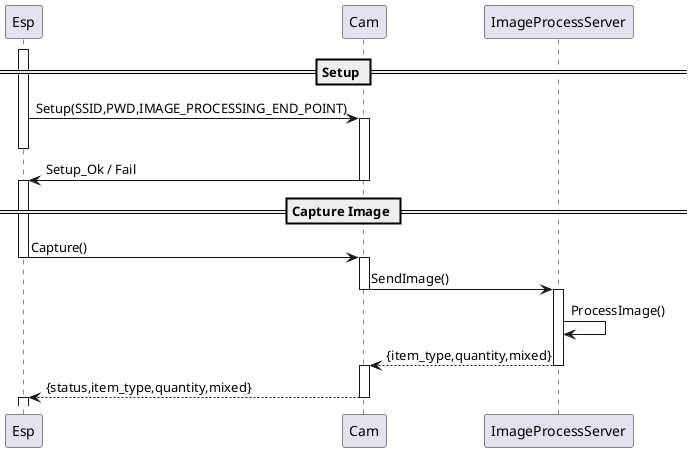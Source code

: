 @startuml
== Setup ==
activate Esp
Esp -> Cam : Setup(SSID,PWD,IMAGE_PROCESSING_END_POINT)
activate Cam
deactivate Esp


Cam -> Esp : Setup_Ok / Fail
deactivate Cam
activate Esp

== Capture Image ==

Esp -> Cam : Capture()
deactivate Esp
activate Cam
Cam -> ImageProcessServer: SendImage()
deactivate Cam
activate ImageProcessServer
ImageProcessServer -> ImageProcessServer: ProcessImage()
ImageProcessServer --> Cam : {item_type,quantity,mixed}
deactivate ImageProcessServer
activate Cam
Cam --> Esp : {status,item_type,quantity,mixed}
deactivate Cam
activate Esp


@enduml